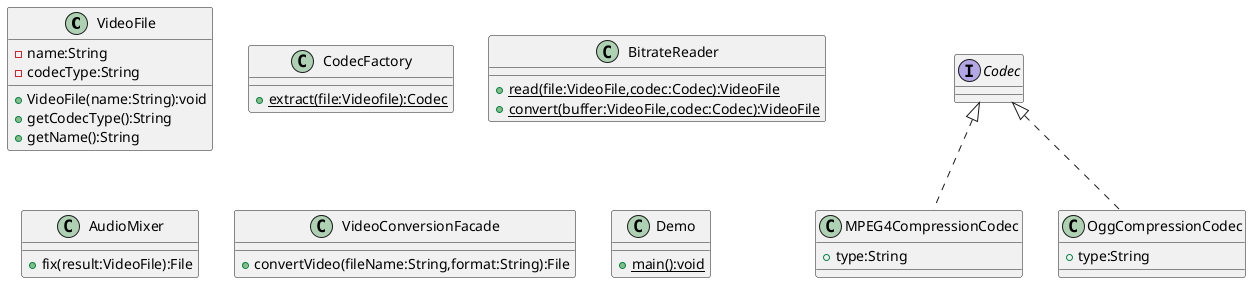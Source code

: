 @startuml
'https://plantuml.com/class-diagram

class VideoFile{
    - name:String
    - codecType:String
    + VideoFile(name:String):void
    + getCodecType():String
    + getName():String
}

Interface Codec{
}

class MPEG4CompressionCodec {
    + type:String
}
class OggCompressionCodec {
    + type:String
}

class CodecFactory {
    {static} + extract(file:Videofile):Codec
}

class BitrateReader{
    {static} + read(file:VideoFile,codec:Codec):VideoFile
    {static} + convert(buffer:VideoFile,codec:Codec):VideoFile
}

class AudioMixer{
    + fix(result:VideoFile):File
}

class VideoConversionFacade {
    + convertVideo(fileName:String,format:String):File
}

class Demo {
    {static} + main():void
}
class OggCompressionCodec implements Codec
class MPEG4CompressionCodec implements Codec
@enduml